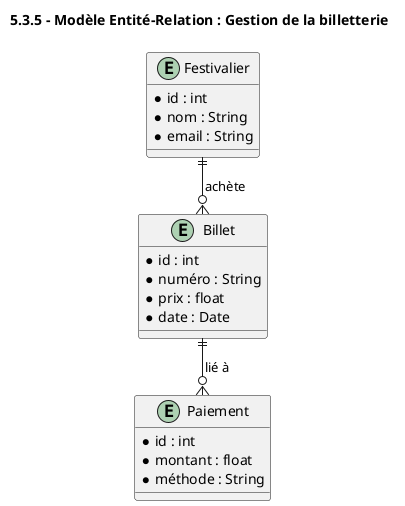 @startuml
!pragma layout smetana
title 5.3.5 - Modèle Entité-Relation : Gestion de la billetterie

entity Festivalier {
    *id : int
    *nom : String
    *email : String
}

entity Billet {
    *id : int
    *numéro : String
    *prix : float
    *date : Date
}

entity Paiement {
    *id : int
    *montant : float
    *méthode : String
}

Festivalier ||--o{ Billet : "achète"
Billet ||--o{ Paiement : "lié à"

@enduml
